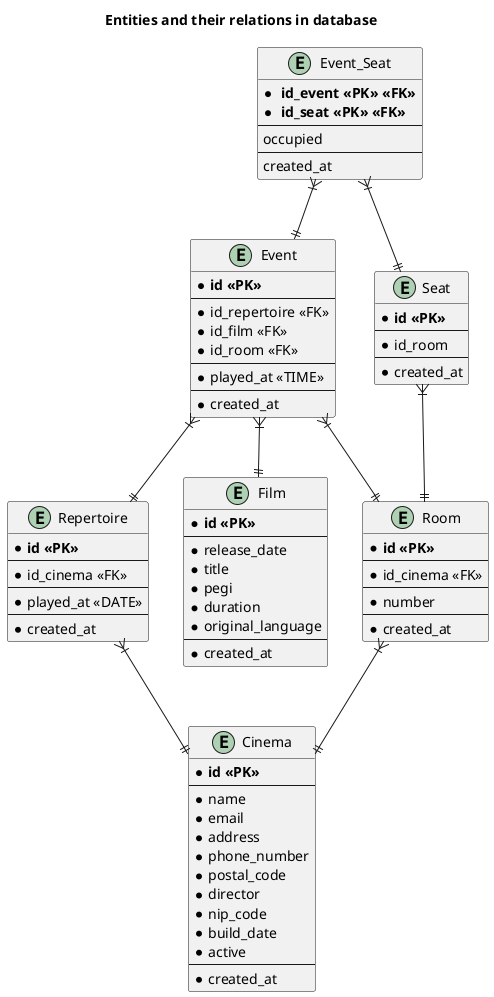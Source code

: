 @startuml
title Entities and their relations in database

entity Cinema {
    * **id <<PK>>**
    --
    * name
    * email
    * address
    * phone_number
    * postal_code
    * director
    * nip_code
    * build_date
    * active
    --
    * created_at
}

entity Repertoire {
    * **id <<PK>>**
    --
    * id_cinema <<FK>>
    --
    * played_at <<DATE>>
    --
    * created_at
}

entity Film {
    * **id <<PK>>**
    --
    * release_date
    * title
    * pegi
    * duration
    * original_language
    --
    * created_at
}

entity Event {
    * **id <<PK>>**
    --
    * id_repertoire <<FK>>
    * id_film <<FK>>
    * id_room <<FK>>
    --
    * played_at <<TIME>>
    --
    * created_at
}

entity Event_Seat {
    * ** id_event <<PK>> <<FK>>**
    * ** id_seat <<PK>> <<FK>>**
    --
    occupied
    --
    created_at
}

entity Room {
    * **id <<PK>>**
    --
    * id_cinema <<FK>>
    --
    * number
    --
    * created_at
}
entity Seat {
    * **id <<PK>>**
    --
    * id_room
    --
    * created_at
}


Repertoire      }|--|| Cinema

Event }|--|| Film
Event }|--|| Repertoire
Event }|--|| Room

Seat            }|--|| Room
Room            }|--|| Cinema


Event_Seat }|--|| Seat
Event_Seat }|--|| Event
@enduml